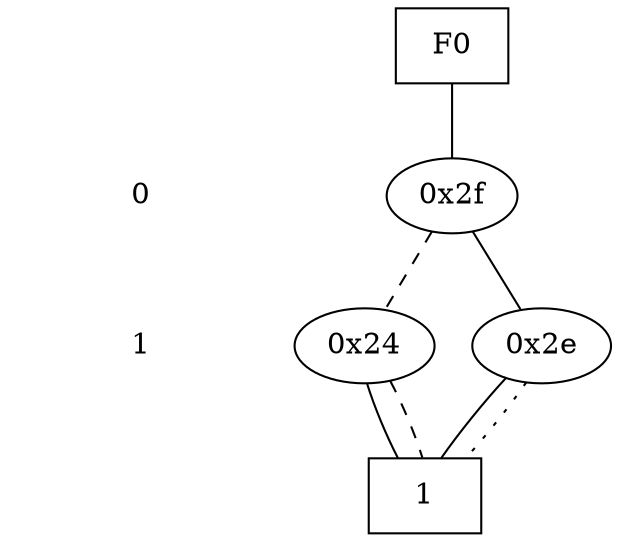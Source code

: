 digraph "DD" {
size = "7.5,10"
center = true;
edge [dir = none];
{ node [shape = plaintext];
  edge [style = invis];
  "CONST NODES" [style = invis];
" 0 " -> " 1 " -> "CONST NODES"; 
}
{ rank = same; node [shape = box]; edge [style = invis];
"F0"; }
{ rank = same; " 0 ";
"0x2f";
}
{ rank = same; " 1 ";
"0x24";
"0x2e";
}
{ rank = same; "CONST NODES";
{ node [shape = box]; "0x19";
}
}
"F0" -> "0x2f" [style = solid];
"0x2f" -> "0x2e";
"0x2f" -> "0x24" [style = dashed];
"0x24" -> "0x19";
"0x24" -> "0x19" [style = dashed];
"0x2e" -> "0x19";
"0x2e" -> "0x19" [style = dotted];
"0x19" [label = "1"];
}
